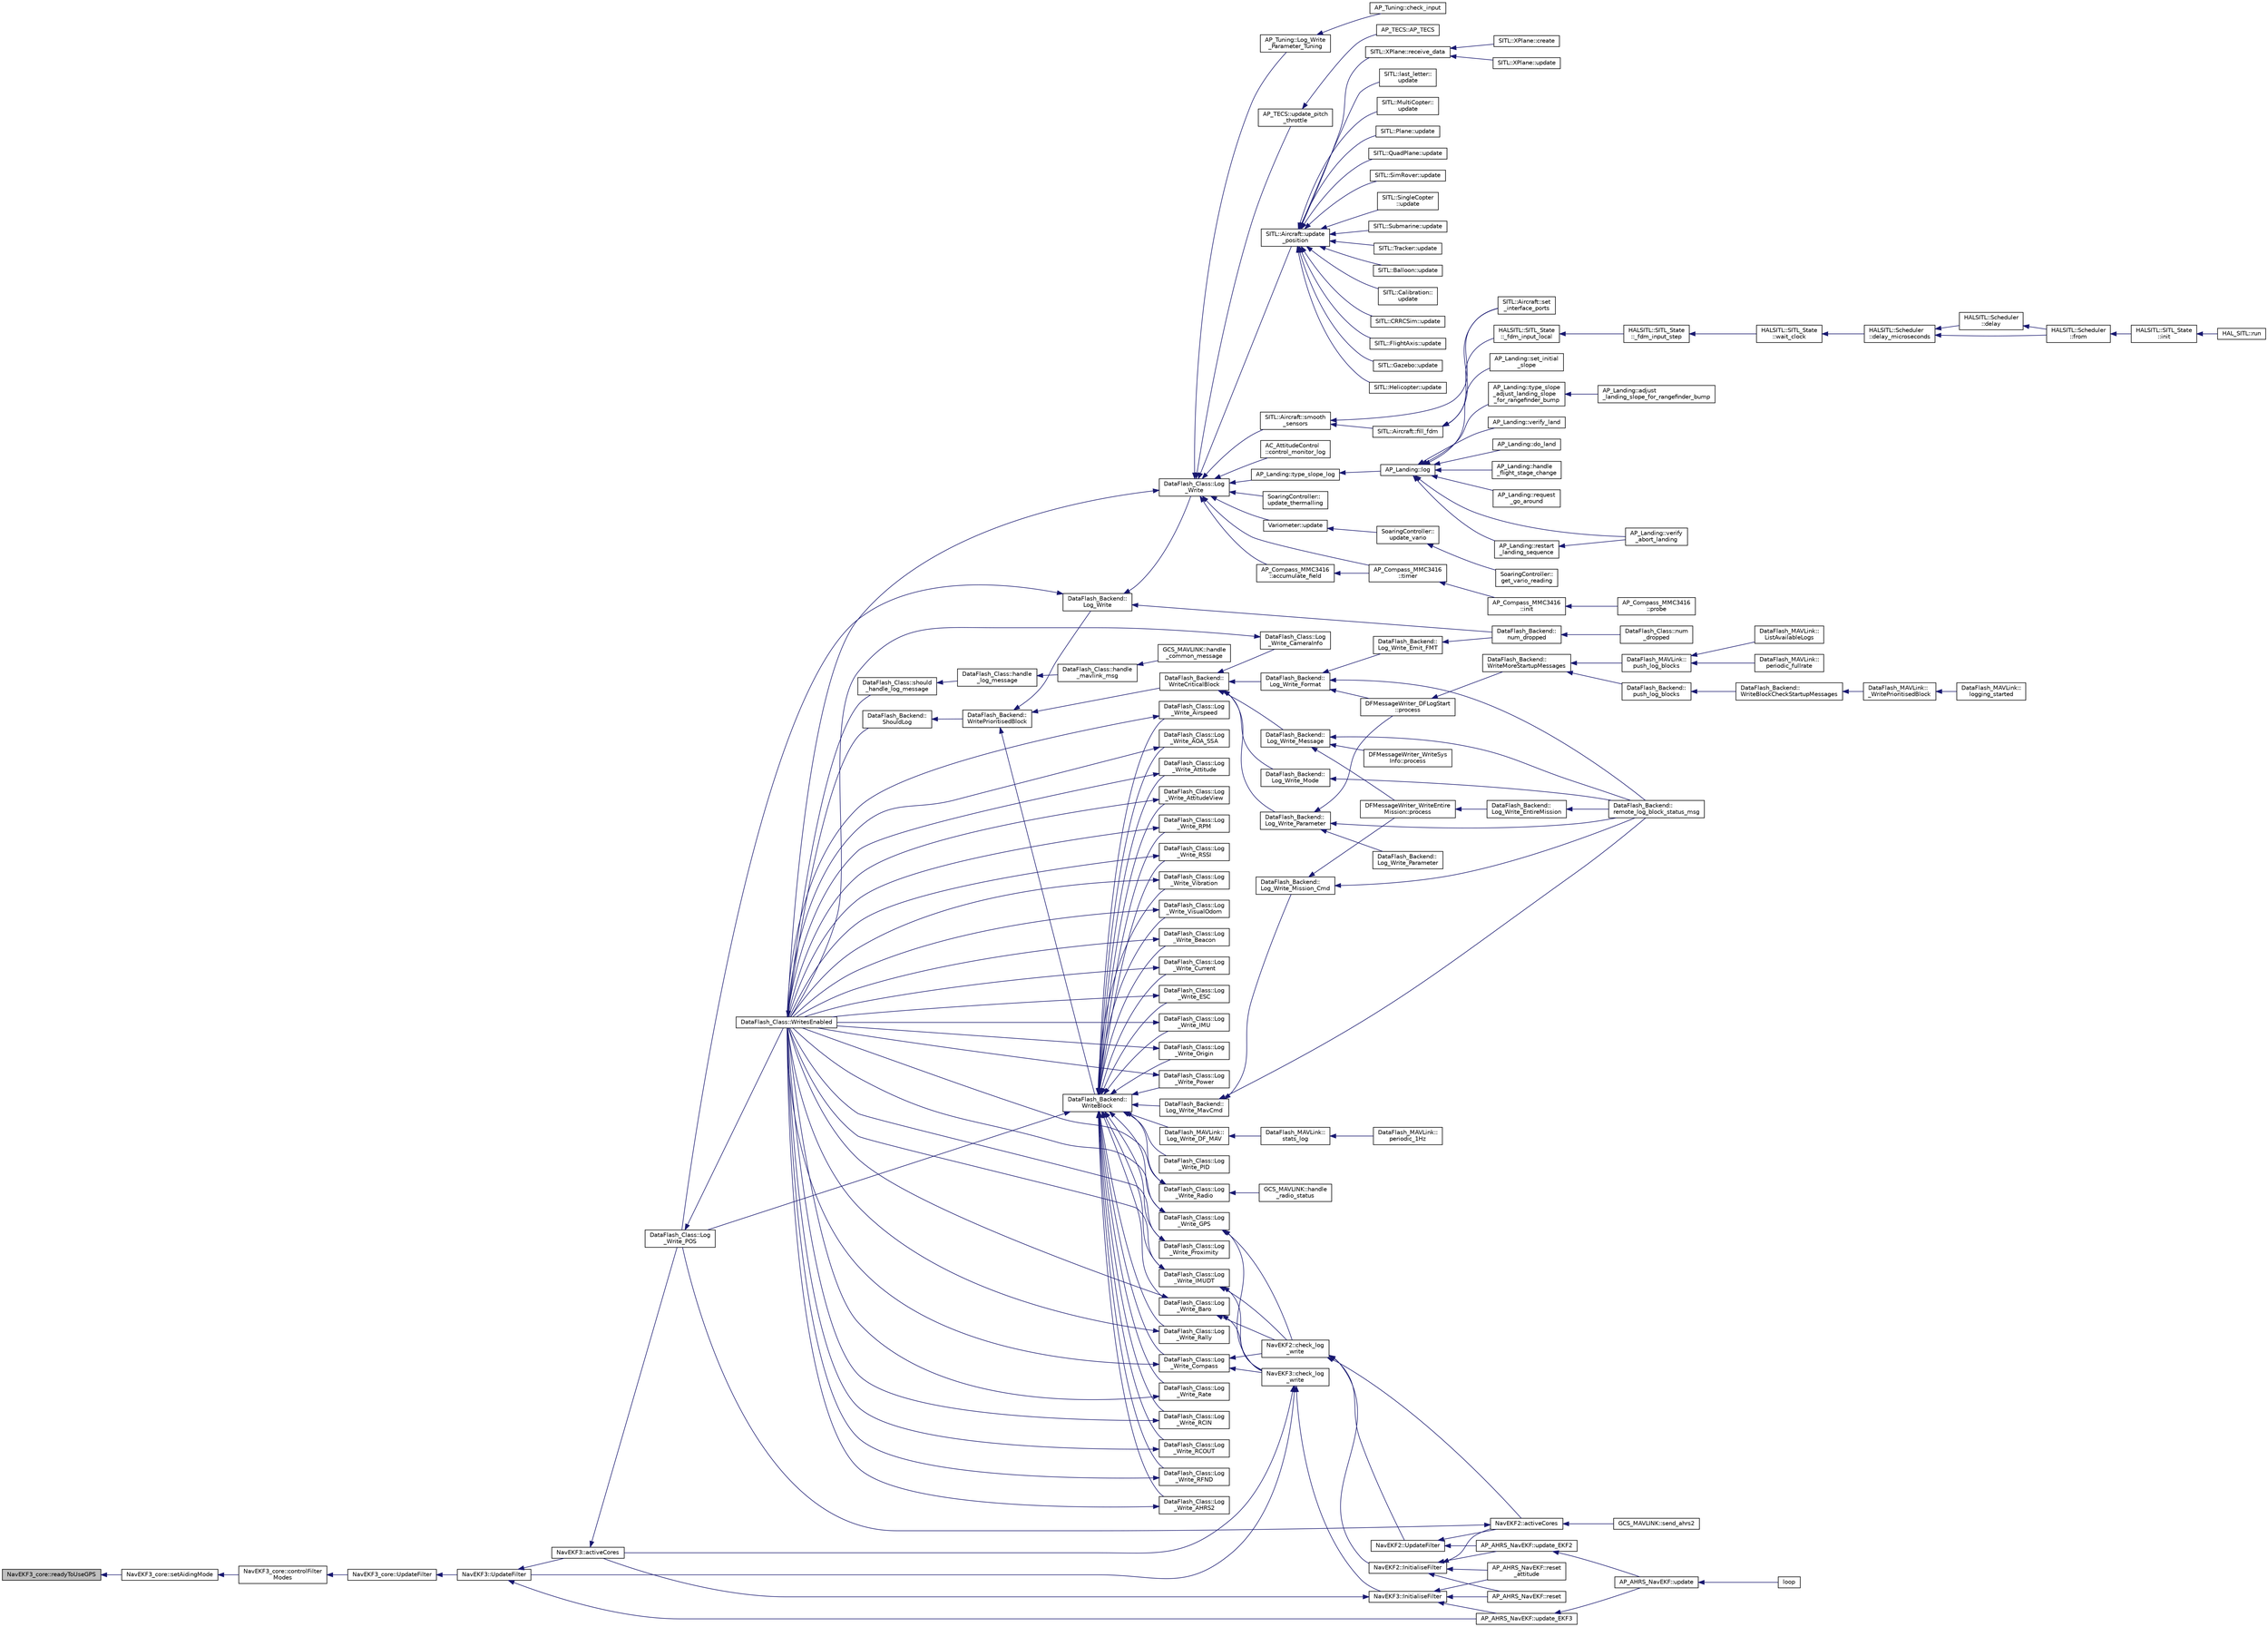 digraph "NavEKF3_core::readyToUseGPS"
{
 // INTERACTIVE_SVG=YES
  edge [fontname="Helvetica",fontsize="10",labelfontname="Helvetica",labelfontsize="10"];
  node [fontname="Helvetica",fontsize="10",shape=record];
  rankdir="LR";
  Node1 [label="NavEKF3_core::readyToUseGPS",height=0.2,width=0.4,color="black", fillcolor="grey75", style="filled", fontcolor="black"];
  Node1 -> Node2 [dir="back",color="midnightblue",fontsize="10",style="solid",fontname="Helvetica"];
  Node2 [label="NavEKF3_core::setAidingMode",height=0.2,width=0.4,color="black", fillcolor="white", style="filled",URL="$classNavEKF3__core.html#aa136ad0e0f33a45a6f9d907e4543b9c2"];
  Node2 -> Node3 [dir="back",color="midnightblue",fontsize="10",style="solid",fontname="Helvetica"];
  Node3 [label="NavEKF3_core::controlFilter\lModes",height=0.2,width=0.4,color="black", fillcolor="white", style="filled",URL="$classNavEKF3__core.html#a95c6e08d506573f77311f547a0d97fd2"];
  Node3 -> Node4 [dir="back",color="midnightblue",fontsize="10",style="solid",fontname="Helvetica"];
  Node4 [label="NavEKF3_core::UpdateFilter",height=0.2,width=0.4,color="black", fillcolor="white", style="filled",URL="$classNavEKF3__core.html#a2a7fae9e0bf2ce6fc2f9b3918dc168d3"];
  Node4 -> Node5 [dir="back",color="midnightblue",fontsize="10",style="solid",fontname="Helvetica"];
  Node5 [label="NavEKF3::UpdateFilter",height=0.2,width=0.4,color="black", fillcolor="white", style="filled",URL="$classNavEKF3.html#a477020fcf29376e0c2205dbf79728104"];
  Node5 -> Node6 [dir="back",color="midnightblue",fontsize="10",style="solid",fontname="Helvetica"];
  Node6 [label="NavEKF3::activeCores",height=0.2,width=0.4,color="black", fillcolor="white", style="filled",URL="$classNavEKF3.html#a3e1f50ad977a17222fcd7a6851b0f2ec"];
  Node6 -> Node7 [dir="back",color="midnightblue",fontsize="10",style="solid",fontname="Helvetica"];
  Node7 [label="DataFlash_Class::Log\l_Write_POS",height=0.2,width=0.4,color="black", fillcolor="white", style="filled",URL="$classDataFlash__Class.html#a46e58faaa53c44516433f6bb7bde4163"];
  Node7 -> Node8 [dir="back",color="midnightblue",fontsize="10",style="solid",fontname="Helvetica"];
  Node8 [label="DataFlash_Class::WritesEnabled",height=0.2,width=0.4,color="black", fillcolor="white", style="filled",URL="$classDataFlash__Class.html#a680528ccef337901407a125439e1f397"];
  Node8 -> Node9 [dir="back",color="midnightblue",fontsize="10",style="solid",fontname="Helvetica"];
  Node9 [label="DataFlash_Class::should\l_handle_log_message",height=0.2,width=0.4,color="black", fillcolor="white", style="filled",URL="$classDataFlash__Class.html#a1f5e7a1ba369422c7df05cd384019b0e"];
  Node9 -> Node10 [dir="back",color="midnightblue",fontsize="10",style="solid",fontname="Helvetica"];
  Node10 [label="DataFlash_Class::handle\l_log_message",height=0.2,width=0.4,color="black", fillcolor="white", style="filled",URL="$classDataFlash__Class.html#a54a0f06df82820b62ec798a212821d25"];
  Node10 -> Node11 [dir="back",color="midnightblue",fontsize="10",style="solid",fontname="Helvetica"];
  Node11 [label="DataFlash_Class::handle\l_mavlink_msg",height=0.2,width=0.4,color="black", fillcolor="white", style="filled",URL="$classDataFlash__Class.html#a06ce95acf59edd4dd3b8aa7246913e7a"];
  Node11 -> Node12 [dir="back",color="midnightblue",fontsize="10",style="solid",fontname="Helvetica"];
  Node12 [label="GCS_MAVLINK::handle\l_common_message",height=0.2,width=0.4,color="black", fillcolor="white", style="filled",URL="$structGCS__MAVLINK.html#a13da94a2548ade6552a5250eb3251e89"];
  Node8 -> Node13 [dir="back",color="midnightblue",fontsize="10",style="solid",fontname="Helvetica"];
  Node13 [label="DataFlash_Backend::\lShouldLog",height=0.2,width=0.4,color="black", fillcolor="white", style="filled",URL="$classDataFlash__Backend.html#ae29c274eff677e46bb9e404656194789"];
  Node13 -> Node14 [dir="back",color="midnightblue",fontsize="10",style="solid",fontname="Helvetica"];
  Node14 [label="DataFlash_Backend::\lWritePrioritisedBlock",height=0.2,width=0.4,color="black", fillcolor="white", style="filled",URL="$classDataFlash__Backend.html#a70bd07e118265442caab0d742cb06abc"];
  Node14 -> Node15 [dir="back",color="midnightblue",fontsize="10",style="solid",fontname="Helvetica"];
  Node15 [label="DataFlash_Backend::\lLog_Write",height=0.2,width=0.4,color="black", fillcolor="white", style="filled",URL="$classDataFlash__Backend.html#a701111d46c96bfab23971267f325ddd3"];
  Node15 -> Node16 [dir="back",color="midnightblue",fontsize="10",style="solid",fontname="Helvetica"];
  Node16 [label="DataFlash_Class::Log\l_Write",height=0.2,width=0.4,color="black", fillcolor="white", style="filled",URL="$classDataFlash__Class.html#a379c836ed19feeac263fcd994b60226b"];
  Node16 -> Node17 [dir="back",color="midnightblue",fontsize="10",style="solid",fontname="Helvetica"];
  Node17 [label="AP_Compass_MMC3416\l::accumulate_field",height=0.2,width=0.4,color="black", fillcolor="white", style="filled",URL="$classAP__Compass__MMC3416.html#aa81525e474696e469db55ad9712a1b4f"];
  Node17 -> Node18 [dir="back",color="midnightblue",fontsize="10",style="solid",fontname="Helvetica"];
  Node18 [label="AP_Compass_MMC3416\l::timer",height=0.2,width=0.4,color="black", fillcolor="white", style="filled",URL="$classAP__Compass__MMC3416.html#a8b5b61173af45f3892c51bbeda783190"];
  Node18 -> Node19 [dir="back",color="midnightblue",fontsize="10",style="solid",fontname="Helvetica"];
  Node19 [label="AP_Compass_MMC3416\l::init",height=0.2,width=0.4,color="black", fillcolor="white", style="filled",URL="$classAP__Compass__MMC3416.html#af9749d12b13a50641e4c2b7b8b702ac2"];
  Node19 -> Node20 [dir="back",color="midnightblue",fontsize="10",style="solid",fontname="Helvetica"];
  Node20 [label="AP_Compass_MMC3416\l::probe",height=0.2,width=0.4,color="black", fillcolor="white", style="filled",URL="$classAP__Compass__MMC3416.html#a45317bd66ff02b0b69e17221ff572261"];
  Node16 -> Node21 [dir="back",color="midnightblue",fontsize="10",style="solid",fontname="Helvetica"];
  Node21 [label="AC_AttitudeControl\l::control_monitor_log",height=0.2,width=0.4,color="black", fillcolor="white", style="filled",URL="$classAC__AttitudeControl.html#a24124a33c8cd7a9cd575d0c16a1e2d5b"];
  Node16 -> Node22 [dir="back",color="midnightblue",fontsize="10",style="solid",fontname="Helvetica"];
  Node22 [label="AP_Tuning::Log_Write\l_Parameter_Tuning",height=0.2,width=0.4,color="black", fillcolor="white", style="filled",URL="$classAP__Tuning.html#abc35074ce5f7c46fbbc644d80c3dc15a"];
  Node22 -> Node23 [dir="back",color="midnightblue",fontsize="10",style="solid",fontname="Helvetica"];
  Node23 [label="AP_Tuning::check_input",height=0.2,width=0.4,color="black", fillcolor="white", style="filled",URL="$classAP__Tuning.html#a26bf8c5e3711e547ce95654ca285fecb"];
  Node16 -> Node24 [dir="back",color="midnightblue",fontsize="10",style="solid",fontname="Helvetica"];
  Node24 [label="SITL::Aircraft::smooth\l_sensors",height=0.2,width=0.4,color="black", fillcolor="white", style="filled",URL="$classSITL_1_1Aircraft.html#a8b835df207c22a4d9bc24b14525ce968"];
  Node24 -> Node25 [dir="back",color="midnightblue",fontsize="10",style="solid",fontname="Helvetica"];
  Node25 [label="SITL::Aircraft::fill_fdm",height=0.2,width=0.4,color="black", fillcolor="white", style="filled",URL="$classSITL_1_1Aircraft.html#a07b38044e8a77d5f48db38e9913e06db"];
  Node25 -> Node26 [dir="back",color="midnightblue",fontsize="10",style="solid",fontname="Helvetica"];
  Node26 [label="HALSITL::SITL_State\l::_fdm_input_local",height=0.2,width=0.4,color="black", fillcolor="white", style="filled",URL="$classHALSITL_1_1SITL__State.html#a141fe78b0702ab2f2ac4cafc221fdb97"];
  Node26 -> Node27 [dir="back",color="midnightblue",fontsize="10",style="solid",fontname="Helvetica"];
  Node27 [label="HALSITL::SITL_State\l::_fdm_input_step",height=0.2,width=0.4,color="black", fillcolor="white", style="filled",URL="$classHALSITL_1_1SITL__State.html#ae31c93a26ca780bb508dded2498e2e93"];
  Node27 -> Node28 [dir="back",color="midnightblue",fontsize="10",style="solid",fontname="Helvetica"];
  Node28 [label="HALSITL::SITL_State\l::wait_clock",height=0.2,width=0.4,color="black", fillcolor="white", style="filled",URL="$classHALSITL_1_1SITL__State.html#a3eeaf330efded46259bbf64fc53e6b9f"];
  Node28 -> Node29 [dir="back",color="midnightblue",fontsize="10",style="solid",fontname="Helvetica"];
  Node29 [label="HALSITL::Scheduler\l::delay_microseconds",height=0.2,width=0.4,color="black", fillcolor="white", style="filled",URL="$classHALSITL_1_1Scheduler.html#a4cffd5bcba0175bf49c7aa75ff3bf09a"];
  Node29 -> Node30 [dir="back",color="midnightblue",fontsize="10",style="solid",fontname="Helvetica"];
  Node30 [label="HALSITL::Scheduler\l::from",height=0.2,width=0.4,color="black", fillcolor="white", style="filled",URL="$classHALSITL_1_1Scheduler.html#a2c3ea70328333081349821921242cb39"];
  Node30 -> Node31 [dir="back",color="midnightblue",fontsize="10",style="solid",fontname="Helvetica"];
  Node31 [label="HALSITL::SITL_State\l::init",height=0.2,width=0.4,color="black", fillcolor="white", style="filled",URL="$classHALSITL_1_1SITL__State.html#a7059cb4e279007aae9b06757a68c15af"];
  Node31 -> Node32 [dir="back",color="midnightblue",fontsize="10",style="solid",fontname="Helvetica"];
  Node32 [label="HAL_SITL::run",height=0.2,width=0.4,color="black", fillcolor="white", style="filled",URL="$classHAL__SITL.html#add0e35ac5a212a6b187c55186c8f026a"];
  Node29 -> Node33 [dir="back",color="midnightblue",fontsize="10",style="solid",fontname="Helvetica"];
  Node33 [label="HALSITL::Scheduler\l::delay",height=0.2,width=0.4,color="black", fillcolor="white", style="filled",URL="$classHALSITL_1_1Scheduler.html#a14f3239ecbb9889823b20dc9de655c2f"];
  Node33 -> Node30 [dir="back",color="midnightblue",fontsize="10",style="solid",fontname="Helvetica"];
  Node25 -> Node34 [dir="back",color="midnightblue",fontsize="10",style="solid",fontname="Helvetica"];
  Node34 [label="SITL::Aircraft::set\l_interface_ports",height=0.2,width=0.4,color="black", fillcolor="white", style="filled",URL="$classSITL_1_1Aircraft.html#a061f04e9f5bc75cc1f250a4e7c3d8421"];
  Node24 -> Node34 [dir="back",color="midnightblue",fontsize="10",style="solid",fontname="Helvetica"];
  Node16 -> Node18 [dir="back",color="midnightblue",fontsize="10",style="solid",fontname="Helvetica"];
  Node16 -> Node35 [dir="back",color="midnightblue",fontsize="10",style="solid",fontname="Helvetica"];
  Node35 [label="AP_Landing::type_slope_log",height=0.2,width=0.4,color="black", fillcolor="white", style="filled",URL="$classAP__Landing.html#ac0b5a7424b989984441d47159f9e691c"];
  Node35 -> Node36 [dir="back",color="midnightblue",fontsize="10",style="solid",fontname="Helvetica"];
  Node36 [label="AP_Landing::log",height=0.2,width=0.4,color="black", fillcolor="white", style="filled",URL="$classAP__Landing.html#afbaa15e50629185cb1c1dcb1c41289d8"];
  Node36 -> Node37 [dir="back",color="midnightblue",fontsize="10",style="solid",fontname="Helvetica"];
  Node37 [label="AP_Landing::do_land",height=0.2,width=0.4,color="black", fillcolor="white", style="filled",URL="$classAP__Landing.html#ac7cb51eaa69d1bed262223b56ee2c4ce"];
  Node36 -> Node38 [dir="back",color="midnightblue",fontsize="10",style="solid",fontname="Helvetica"];
  Node38 [label="AP_Landing::handle\l_flight_stage_change",height=0.2,width=0.4,color="black", fillcolor="white", style="filled",URL="$classAP__Landing.html#a9f6d861fd1bf8df96c061931179095c0"];
  Node36 -> Node39 [dir="back",color="midnightblue",fontsize="10",style="solid",fontname="Helvetica"];
  Node39 [label="AP_Landing::request\l_go_around",height=0.2,width=0.4,color="black", fillcolor="white", style="filled",URL="$classAP__Landing.html#afc506451afaaca18bebe5746f1caf448"];
  Node36 -> Node40 [dir="back",color="midnightblue",fontsize="10",style="solid",fontname="Helvetica"];
  Node40 [label="AP_Landing::restart\l_landing_sequence",height=0.2,width=0.4,color="black", fillcolor="white", style="filled",URL="$classAP__Landing.html#a4cb652398231c274e6061aa6b211366b"];
  Node40 -> Node41 [dir="back",color="midnightblue",fontsize="10",style="solid",fontname="Helvetica"];
  Node41 [label="AP_Landing::verify\l_abort_landing",height=0.2,width=0.4,color="black", fillcolor="white", style="filled",URL="$classAP__Landing.html#a23d5d937afe630bfa1d3eeea5d767e4b"];
  Node36 -> Node42 [dir="back",color="midnightblue",fontsize="10",style="solid",fontname="Helvetica"];
  Node42 [label="AP_Landing::set_initial\l_slope",height=0.2,width=0.4,color="black", fillcolor="white", style="filled",URL="$classAP__Landing.html#a7e905f0cb574cb49a778b18906362736"];
  Node36 -> Node43 [dir="back",color="midnightblue",fontsize="10",style="solid",fontname="Helvetica"];
  Node43 [label="AP_Landing::type_slope\l_adjust_landing_slope\l_for_rangefinder_bump",height=0.2,width=0.4,color="black", fillcolor="white", style="filled",URL="$classAP__Landing.html#a68317a4d27e65aadc7013a9363da5ce3"];
  Node43 -> Node44 [dir="back",color="midnightblue",fontsize="10",style="solid",fontname="Helvetica"];
  Node44 [label="AP_Landing::adjust\l_landing_slope_for_rangefinder_bump",height=0.2,width=0.4,color="black", fillcolor="white", style="filled",URL="$classAP__Landing.html#aca701ba52726269447500bdf654b3b10"];
  Node36 -> Node41 [dir="back",color="midnightblue",fontsize="10",style="solid",fontname="Helvetica"];
  Node36 -> Node45 [dir="back",color="midnightblue",fontsize="10",style="solid",fontname="Helvetica"];
  Node45 [label="AP_Landing::verify_land",height=0.2,width=0.4,color="black", fillcolor="white", style="filled",URL="$classAP__Landing.html#afdbc34de818b9cb366336c23660fd495"];
  Node16 -> Node46 [dir="back",color="midnightblue",fontsize="10",style="solid",fontname="Helvetica"];
  Node46 [label="Variometer::update",height=0.2,width=0.4,color="black", fillcolor="white", style="filled",URL="$classVariometer.html#ae8429634659d6e7f64a64992380e7b2b"];
  Node46 -> Node47 [dir="back",color="midnightblue",fontsize="10",style="solid",fontname="Helvetica"];
  Node47 [label="SoaringController::\lupdate_vario",height=0.2,width=0.4,color="black", fillcolor="white", style="filled",URL="$classSoaringController.html#a7adf701742d2ba2f2e699b9e3ce1b955"];
  Node47 -> Node48 [dir="back",color="midnightblue",fontsize="10",style="solid",fontname="Helvetica"];
  Node48 [label="SoaringController::\lget_vario_reading",height=0.2,width=0.4,color="black", fillcolor="white", style="filled",URL="$classSoaringController.html#aea41b313738070dceb7c4953d4873342"];
  Node16 -> Node49 [dir="back",color="midnightblue",fontsize="10",style="solid",fontname="Helvetica"];
  Node49 [label="AP_TECS::update_pitch\l_throttle",height=0.2,width=0.4,color="black", fillcolor="white", style="filled",URL="$classAP__TECS.html#ad9fdee521b36fe15ab8ab06a35717c5a"];
  Node49 -> Node50 [dir="back",color="midnightblue",fontsize="10",style="solid",fontname="Helvetica"];
  Node50 [label="AP_TECS::AP_TECS",height=0.2,width=0.4,color="black", fillcolor="white", style="filled",URL="$classAP__TECS.html#a01d6d2b6f4c4151838115b13020d8990"];
  Node16 -> Node51 [dir="back",color="midnightblue",fontsize="10",style="solid",fontname="Helvetica"];
  Node51 [label="SITL::Aircraft::update\l_position",height=0.2,width=0.4,color="black", fillcolor="white", style="filled",URL="$classSITL_1_1Aircraft.html#a4a72b2c0617cf55b24b062daaae685b9"];
  Node51 -> Node52 [dir="back",color="midnightblue",fontsize="10",style="solid",fontname="Helvetica"];
  Node52 [label="SITL::Balloon::update",height=0.2,width=0.4,color="black", fillcolor="white", style="filled",URL="$classSITL_1_1Balloon.html#a34f5716a3c9ba0805d89dc36656ae90c"];
  Node51 -> Node53 [dir="back",color="midnightblue",fontsize="10",style="solid",fontname="Helvetica"];
  Node53 [label="SITL::Calibration::\lupdate",height=0.2,width=0.4,color="black", fillcolor="white", style="filled",URL="$classSITL_1_1Calibration.html#a0c3f60adfbc5d68ae425883af18b62f4"];
  Node51 -> Node54 [dir="back",color="midnightblue",fontsize="10",style="solid",fontname="Helvetica"];
  Node54 [label="SITL::CRRCSim::update",height=0.2,width=0.4,color="black", fillcolor="white", style="filled",URL="$classSITL_1_1CRRCSim.html#ada236d396837feb2c5efe885ea504f87"];
  Node51 -> Node55 [dir="back",color="midnightblue",fontsize="10",style="solid",fontname="Helvetica"];
  Node55 [label="SITL::FlightAxis::update",height=0.2,width=0.4,color="black", fillcolor="white", style="filled",URL="$classSITL_1_1FlightAxis.html#abea39b8171735bf99ad90267f6be4c42"];
  Node51 -> Node56 [dir="back",color="midnightblue",fontsize="10",style="solid",fontname="Helvetica"];
  Node56 [label="SITL::Gazebo::update",height=0.2,width=0.4,color="black", fillcolor="white", style="filled",URL="$classSITL_1_1Gazebo.html#a120a541070549b98ba4740c91abf97a7"];
  Node51 -> Node57 [dir="back",color="midnightblue",fontsize="10",style="solid",fontname="Helvetica"];
  Node57 [label="SITL::Helicopter::update",height=0.2,width=0.4,color="black", fillcolor="white", style="filled",URL="$classSITL_1_1Helicopter.html#a0e8602ead0fe804552ab7ade9a1b171e"];
  Node51 -> Node58 [dir="back",color="midnightblue",fontsize="10",style="solid",fontname="Helvetica"];
  Node58 [label="SITL::last_letter::\lupdate",height=0.2,width=0.4,color="black", fillcolor="white", style="filled",URL="$classSITL_1_1last__letter.html#ae4e6d3acea9730faa873e8d25b876d19"];
  Node51 -> Node59 [dir="back",color="midnightblue",fontsize="10",style="solid",fontname="Helvetica"];
  Node59 [label="SITL::MultiCopter::\lupdate",height=0.2,width=0.4,color="black", fillcolor="white", style="filled",URL="$classSITL_1_1MultiCopter.html#ad4df8bcd20625ce425cc9d73f9aa6a20"];
  Node51 -> Node60 [dir="back",color="midnightblue",fontsize="10",style="solid",fontname="Helvetica"];
  Node60 [label="SITL::Plane::update",height=0.2,width=0.4,color="black", fillcolor="white", style="filled",URL="$classSITL_1_1Plane.html#a7852409df29e250b1903384d1446930c"];
  Node51 -> Node61 [dir="back",color="midnightblue",fontsize="10",style="solid",fontname="Helvetica"];
  Node61 [label="SITL::QuadPlane::update",height=0.2,width=0.4,color="black", fillcolor="white", style="filled",URL="$classSITL_1_1QuadPlane.html#af9068f0de1894f5afc49481c869e3b6c"];
  Node51 -> Node62 [dir="back",color="midnightblue",fontsize="10",style="solid",fontname="Helvetica"];
  Node62 [label="SITL::SimRover::update",height=0.2,width=0.4,color="black", fillcolor="white", style="filled",URL="$classSITL_1_1SimRover.html#a0692a116e9c7cff78adb0b08b0d571b2"];
  Node51 -> Node63 [dir="back",color="midnightblue",fontsize="10",style="solid",fontname="Helvetica"];
  Node63 [label="SITL::SingleCopter\l::update",height=0.2,width=0.4,color="black", fillcolor="white", style="filled",URL="$classSITL_1_1SingleCopter.html#a07d0997518b86260a6a80b914733d7b5"];
  Node51 -> Node64 [dir="back",color="midnightblue",fontsize="10",style="solid",fontname="Helvetica"];
  Node64 [label="SITL::Submarine::update",height=0.2,width=0.4,color="black", fillcolor="white", style="filled",URL="$classSITL_1_1Submarine.html#ae172876dbb527df84dfb38c9fa383878"];
  Node51 -> Node65 [dir="back",color="midnightblue",fontsize="10",style="solid",fontname="Helvetica"];
  Node65 [label="SITL::Tracker::update",height=0.2,width=0.4,color="black", fillcolor="white", style="filled",URL="$classSITL_1_1Tracker.html#aa2d26c0841ead98b60a9291eb4d74b71"];
  Node51 -> Node66 [dir="back",color="midnightblue",fontsize="10",style="solid",fontname="Helvetica"];
  Node66 [label="SITL::XPlane::receive_data",height=0.2,width=0.4,color="black", fillcolor="white", style="filled",URL="$classSITL_1_1XPlane.html#ab30e1d12c7ebc3699a29f3442804a68b"];
  Node66 -> Node67 [dir="back",color="midnightblue",fontsize="10",style="solid",fontname="Helvetica"];
  Node67 [label="SITL::XPlane::update",height=0.2,width=0.4,color="black", fillcolor="white", style="filled",URL="$classSITL_1_1XPlane.html#abc5e72c8fd3445fcb19b6b1d42ec9970"];
  Node66 -> Node68 [dir="back",color="midnightblue",fontsize="10",style="solid",fontname="Helvetica"];
  Node68 [label="SITL::XPlane::create",height=0.2,width=0.4,color="black", fillcolor="white", style="filled",URL="$classSITL_1_1XPlane.html#a5cbab32f016edeff5108ded953c17cbe"];
  Node16 -> Node69 [dir="back",color="midnightblue",fontsize="10",style="solid",fontname="Helvetica"];
  Node69 [label="SoaringController::\lupdate_thermalling",height=0.2,width=0.4,color="black", fillcolor="white", style="filled",URL="$classSoaringController.html#abfbc693fd6c93da20fb098aedf6fd596"];
  Node16 -> Node8 [dir="back",color="midnightblue",fontsize="10",style="solid",fontname="Helvetica"];
  Node15 -> Node7 [dir="back",color="midnightblue",fontsize="10",style="solid",fontname="Helvetica"];
  Node15 -> Node70 [dir="back",color="midnightblue",fontsize="10",style="solid",fontname="Helvetica"];
  Node70 [label="DataFlash_Backend::\lnum_dropped",height=0.2,width=0.4,color="black", fillcolor="white", style="filled",URL="$classDataFlash__Backend.html#a944c1f573e2cd12e7ff491d48898d446"];
  Node70 -> Node71 [dir="back",color="midnightblue",fontsize="10",style="solid",fontname="Helvetica"];
  Node71 [label="DataFlash_Class::num\l_dropped",height=0.2,width=0.4,color="black", fillcolor="white", style="filled",URL="$classDataFlash__Class.html#a3b01d9a49c319ca3995df9b1649b9249"];
  Node14 -> Node72 [dir="back",color="midnightblue",fontsize="10",style="solid",fontname="Helvetica"];
  Node72 [label="DataFlash_Backend::\lWriteBlock",height=0.2,width=0.4,color="black", fillcolor="white", style="filled",URL="$classDataFlash__Backend.html#aed94b3ad1fd7333ddd7c2e20c3433d52"];
  Node72 -> Node73 [dir="back",color="midnightblue",fontsize="10",style="solid",fontname="Helvetica"];
  Node73 [label="DataFlash_Class::Log\l_Write_AHRS2",height=0.2,width=0.4,color="black", fillcolor="white", style="filled",URL="$classDataFlash__Class.html#ad81bca014959c6b0a6714ea0d83c409f"];
  Node73 -> Node8 [dir="back",color="midnightblue",fontsize="10",style="solid",fontname="Helvetica"];
  Node72 -> Node74 [dir="back",color="midnightblue",fontsize="10",style="solid",fontname="Helvetica"];
  Node74 [label="DataFlash_Class::Log\l_Write_Airspeed",height=0.2,width=0.4,color="black", fillcolor="white", style="filled",URL="$classDataFlash__Class.html#a6a38481f36ae833e7093c41a0e72be31"];
  Node74 -> Node8 [dir="back",color="midnightblue",fontsize="10",style="solid",fontname="Helvetica"];
  Node72 -> Node75 [dir="back",color="midnightblue",fontsize="10",style="solid",fontname="Helvetica"];
  Node75 [label="DataFlash_Class::Log\l_Write_AOA_SSA",height=0.2,width=0.4,color="black", fillcolor="white", style="filled",URL="$classDataFlash__Class.html#a07c6e6dc1aeb58b8f3255a63e0d5a430"];
  Node75 -> Node8 [dir="back",color="midnightblue",fontsize="10",style="solid",fontname="Helvetica"];
  Node72 -> Node76 [dir="back",color="midnightblue",fontsize="10",style="solid",fontname="Helvetica"];
  Node76 [label="DataFlash_Class::Log\l_Write_Attitude",height=0.2,width=0.4,color="black", fillcolor="white", style="filled",URL="$classDataFlash__Class.html#a100c0458780b38dd0ccc4a7381827b3c"];
  Node76 -> Node8 [dir="back",color="midnightblue",fontsize="10",style="solid",fontname="Helvetica"];
  Node72 -> Node77 [dir="back",color="midnightblue",fontsize="10",style="solid",fontname="Helvetica"];
  Node77 [label="DataFlash_Class::Log\l_Write_AttitudeView",height=0.2,width=0.4,color="black", fillcolor="white", style="filled",URL="$classDataFlash__Class.html#abf48a5cb3c39a255385d3853beb1b5d7"];
  Node77 -> Node8 [dir="back",color="midnightblue",fontsize="10",style="solid",fontname="Helvetica"];
  Node72 -> Node78 [dir="back",color="midnightblue",fontsize="10",style="solid",fontname="Helvetica"];
  Node78 [label="DataFlash_Class::Log\l_Write_Baro",height=0.2,width=0.4,color="black", fillcolor="white", style="filled",URL="$classDataFlash__Class.html#a4a12c2f2025e0a63d6ec85602857d0cb"];
  Node78 -> Node79 [dir="back",color="midnightblue",fontsize="10",style="solid",fontname="Helvetica"];
  Node79 [label="NavEKF3::check_log\l_write",height=0.2,width=0.4,color="black", fillcolor="white", style="filled",URL="$classNavEKF3.html#afa5a1b626563d35ad95545e8f056214b"];
  Node79 -> Node6 [dir="back",color="midnightblue",fontsize="10",style="solid",fontname="Helvetica"];
  Node79 -> Node80 [dir="back",color="midnightblue",fontsize="10",style="solid",fontname="Helvetica"];
  Node80 [label="NavEKF3::InitialiseFilter",height=0.2,width=0.4,color="black", fillcolor="white", style="filled",URL="$classNavEKF3.html#a07f064fa513fbb6e7188141904f3b5b5"];
  Node80 -> Node6 [dir="back",color="midnightblue",fontsize="10",style="solid",fontname="Helvetica"];
  Node80 -> Node81 [dir="back",color="midnightblue",fontsize="10",style="solid",fontname="Helvetica"];
  Node81 [label="AP_AHRS_NavEKF::reset",height=0.2,width=0.4,color="black", fillcolor="white", style="filled",URL="$classAP__AHRS__NavEKF.html#a532ff0df024a4537e5a108c42ba405a7"];
  Node80 -> Node82 [dir="back",color="midnightblue",fontsize="10",style="solid",fontname="Helvetica"];
  Node82 [label="AP_AHRS_NavEKF::reset\l_attitude",height=0.2,width=0.4,color="black", fillcolor="white", style="filled",URL="$classAP__AHRS__NavEKF.html#a9bd3c7f1793a48cd0d736b19fbfaf19a"];
  Node80 -> Node83 [dir="back",color="midnightblue",fontsize="10",style="solid",fontname="Helvetica"];
  Node83 [label="AP_AHRS_NavEKF::update_EKF3",height=0.2,width=0.4,color="black", fillcolor="white", style="filled",URL="$classAP__AHRS__NavEKF.html#a324160404f12959e955554f5aed26459"];
  Node83 -> Node84 [dir="back",color="midnightblue",fontsize="10",style="solid",fontname="Helvetica"];
  Node84 [label="AP_AHRS_NavEKF::update",height=0.2,width=0.4,color="black", fillcolor="white", style="filled",URL="$classAP__AHRS__NavEKF.html#ac8111979c5dc37a55b2c50818534ea52"];
  Node84 -> Node85 [dir="back",color="midnightblue",fontsize="10",style="solid",fontname="Helvetica"];
  Node85 [label="loop",height=0.2,width=0.4,color="black", fillcolor="white", style="filled",URL="$AHRS__Test_8cpp.html#afe461d27b9c48d5921c00d521181f12f"];
  Node79 -> Node5 [dir="back",color="midnightblue",fontsize="10",style="solid",fontname="Helvetica"];
  Node78 -> Node86 [dir="back",color="midnightblue",fontsize="10",style="solid",fontname="Helvetica"];
  Node86 [label="NavEKF2::check_log\l_write",height=0.2,width=0.4,color="black", fillcolor="white", style="filled",URL="$classNavEKF2.html#a124df957952b2cb0c04e4318a173f67a"];
  Node86 -> Node87 [dir="back",color="midnightblue",fontsize="10",style="solid",fontname="Helvetica"];
  Node87 [label="NavEKF2::activeCores",height=0.2,width=0.4,color="black", fillcolor="white", style="filled",URL="$classNavEKF2.html#ab18af2714c15fcf190493c01e2a28c73"];
  Node87 -> Node7 [dir="back",color="midnightblue",fontsize="10",style="solid",fontname="Helvetica"];
  Node87 -> Node88 [dir="back",color="midnightblue",fontsize="10",style="solid",fontname="Helvetica"];
  Node88 [label="GCS_MAVLINK::send_ahrs2",height=0.2,width=0.4,color="black", fillcolor="white", style="filled",URL="$structGCS__MAVLINK.html#a558ba3447048b78cb9dde460053e2741"];
  Node86 -> Node89 [dir="back",color="midnightblue",fontsize="10",style="solid",fontname="Helvetica"];
  Node89 [label="NavEKF2::InitialiseFilter",height=0.2,width=0.4,color="black", fillcolor="white", style="filled",URL="$classNavEKF2.html#a9c447b8d84abf2dfc845ddbbbad46a2b"];
  Node89 -> Node87 [dir="back",color="midnightblue",fontsize="10",style="solid",fontname="Helvetica"];
  Node89 -> Node81 [dir="back",color="midnightblue",fontsize="10",style="solid",fontname="Helvetica"];
  Node89 -> Node82 [dir="back",color="midnightblue",fontsize="10",style="solid",fontname="Helvetica"];
  Node89 -> Node90 [dir="back",color="midnightblue",fontsize="10",style="solid",fontname="Helvetica"];
  Node90 [label="AP_AHRS_NavEKF::update_EKF2",height=0.2,width=0.4,color="black", fillcolor="white", style="filled",URL="$classAP__AHRS__NavEKF.html#a0187c6d3d4348b002a204c05d3e94b07"];
  Node90 -> Node84 [dir="back",color="midnightblue",fontsize="10",style="solid",fontname="Helvetica"];
  Node86 -> Node91 [dir="back",color="midnightblue",fontsize="10",style="solid",fontname="Helvetica"];
  Node91 [label="NavEKF2::UpdateFilter",height=0.2,width=0.4,color="black", fillcolor="white", style="filled",URL="$classNavEKF2.html#a72815b1bbd9d7ceb0ff7ae52d14516df"];
  Node91 -> Node87 [dir="back",color="midnightblue",fontsize="10",style="solid",fontname="Helvetica"];
  Node91 -> Node90 [dir="back",color="midnightblue",fontsize="10",style="solid",fontname="Helvetica"];
  Node78 -> Node8 [dir="back",color="midnightblue",fontsize="10",style="solid",fontname="Helvetica"];
  Node72 -> Node92 [dir="back",color="midnightblue",fontsize="10",style="solid",fontname="Helvetica"];
  Node92 [label="DataFlash_Class::Log\l_Write_Beacon",height=0.2,width=0.4,color="black", fillcolor="white", style="filled",URL="$classDataFlash__Class.html#abe412cc7c41a691691c24ec560586c45"];
  Node92 -> Node8 [dir="back",color="midnightblue",fontsize="10",style="solid",fontname="Helvetica"];
  Node72 -> Node93 [dir="back",color="midnightblue",fontsize="10",style="solid",fontname="Helvetica"];
  Node93 [label="DataFlash_Class::Log\l_Write_Compass",height=0.2,width=0.4,color="black", fillcolor="white", style="filled",URL="$classDataFlash__Class.html#a5189adf1c5da47c2149ca1d7baa745d8"];
  Node93 -> Node79 [dir="back",color="midnightblue",fontsize="10",style="solid",fontname="Helvetica"];
  Node93 -> Node86 [dir="back",color="midnightblue",fontsize="10",style="solid",fontname="Helvetica"];
  Node93 -> Node8 [dir="back",color="midnightblue",fontsize="10",style="solid",fontname="Helvetica"];
  Node72 -> Node94 [dir="back",color="midnightblue",fontsize="10",style="solid",fontname="Helvetica"];
  Node94 [label="DataFlash_Class::Log\l_Write_Current",height=0.2,width=0.4,color="black", fillcolor="white", style="filled",URL="$classDataFlash__Class.html#a6bc40fe7e7fd0b068700d5b89d85a920"];
  Node94 -> Node8 [dir="back",color="midnightblue",fontsize="10",style="solid",fontname="Helvetica"];
  Node72 -> Node95 [dir="back",color="midnightblue",fontsize="10",style="solid",fontname="Helvetica"];
  Node95 [label="DataFlash_MAVLink::\lLog_Write_DF_MAV",height=0.2,width=0.4,color="black", fillcolor="white", style="filled",URL="$classDataFlash__MAVLink.html#a4e95e48809d7011702476e879415d96c"];
  Node95 -> Node96 [dir="back",color="midnightblue",fontsize="10",style="solid",fontname="Helvetica"];
  Node96 [label="DataFlash_MAVLink::\lstats_log",height=0.2,width=0.4,color="black", fillcolor="white", style="filled",URL="$classDataFlash__MAVLink.html#af0e5de77619126d8d8d1dd06a389717d"];
  Node96 -> Node97 [dir="back",color="midnightblue",fontsize="10",style="solid",fontname="Helvetica"];
  Node97 [label="DataFlash_MAVLink::\lperiodic_1Hz",height=0.2,width=0.4,color="black", fillcolor="white", style="filled",URL="$classDataFlash__MAVLink.html#aff8ee53b8fbc202ef153f112dade8f21"];
  Node72 -> Node98 [dir="back",color="midnightblue",fontsize="10",style="solid",fontname="Helvetica"];
  Node98 [label="DataFlash_Class::Log\l_Write_ESC",height=0.2,width=0.4,color="black", fillcolor="white", style="filled",URL="$classDataFlash__Class.html#a90a22bd1a0d9fff2bde1efdf0d0c9575"];
  Node98 -> Node8 [dir="back",color="midnightblue",fontsize="10",style="solid",fontname="Helvetica"];
  Node72 -> Node99 [dir="back",color="midnightblue",fontsize="10",style="solid",fontname="Helvetica"];
  Node99 [label="DataFlash_Class::Log\l_Write_GPS",height=0.2,width=0.4,color="black", fillcolor="white", style="filled",URL="$classDataFlash__Class.html#a8a9087dec83092f0ea67b6741ff9f32e"];
  Node99 -> Node79 [dir="back",color="midnightblue",fontsize="10",style="solid",fontname="Helvetica"];
  Node99 -> Node86 [dir="back",color="midnightblue",fontsize="10",style="solid",fontname="Helvetica"];
  Node99 -> Node8 [dir="back",color="midnightblue",fontsize="10",style="solid",fontname="Helvetica"];
  Node72 -> Node100 [dir="back",color="midnightblue",fontsize="10",style="solid",fontname="Helvetica"];
  Node100 [label="DataFlash_Class::Log\l_Write_IMU",height=0.2,width=0.4,color="black", fillcolor="white", style="filled",URL="$classDataFlash__Class.html#a805d766e5347af5349e0979a2a07e452"];
  Node100 -> Node8 [dir="back",color="midnightblue",fontsize="10",style="solid",fontname="Helvetica"];
  Node72 -> Node101 [dir="back",color="midnightblue",fontsize="10",style="solid",fontname="Helvetica"];
  Node101 [label="DataFlash_Class::Log\l_Write_IMUDT",height=0.2,width=0.4,color="black", fillcolor="white", style="filled",URL="$classDataFlash__Class.html#a5835f10f0f4c71618a3793d582b3a52a"];
  Node101 -> Node79 [dir="back",color="midnightblue",fontsize="10",style="solid",fontname="Helvetica"];
  Node101 -> Node86 [dir="back",color="midnightblue",fontsize="10",style="solid",fontname="Helvetica"];
  Node101 -> Node8 [dir="back",color="midnightblue",fontsize="10",style="solid",fontname="Helvetica"];
  Node72 -> Node102 [dir="back",color="midnightblue",fontsize="10",style="solid",fontname="Helvetica"];
  Node102 [label="DataFlash_Backend::\lLog_Write_MavCmd",height=0.2,width=0.4,color="black", fillcolor="white", style="filled",URL="$classDataFlash__Backend.html#af0dcded34eb71f36ee8f910424be2061"];
  Node102 -> Node103 [dir="back",color="midnightblue",fontsize="10",style="solid",fontname="Helvetica"];
  Node103 [label="DataFlash_Backend::\lLog_Write_Mission_Cmd",height=0.2,width=0.4,color="black", fillcolor="white", style="filled",URL="$classDataFlash__Backend.html#a570580fce5fc1f96a9cfd6bb75dd8705"];
  Node103 -> Node104 [dir="back",color="midnightblue",fontsize="10",style="solid",fontname="Helvetica"];
  Node104 [label="DFMessageWriter_WriteEntire\lMission::process",height=0.2,width=0.4,color="black", fillcolor="white", style="filled",URL="$classDFMessageWriter__WriteEntireMission.html#a157afd1587cb4756d21bfd04bd64fdd1"];
  Node104 -> Node105 [dir="back",color="midnightblue",fontsize="10",style="solid",fontname="Helvetica"];
  Node105 [label="DataFlash_Backend::\lLog_Write_EntireMission",height=0.2,width=0.4,color="black", fillcolor="white", style="filled",URL="$classDataFlash__Backend.html#a2cf7e12a43bb8ebf9aa3ea073e544f40"];
  Node105 -> Node106 [dir="back",color="midnightblue",fontsize="10",style="solid",fontname="Helvetica"];
  Node106 [label="DataFlash_Backend::\lremote_log_block_status_msg",height=0.2,width=0.4,color="black", fillcolor="white", style="filled",URL="$classDataFlash__Backend.html#acc06500874549df2b2567f069176506e"];
  Node103 -> Node106 [dir="back",color="midnightblue",fontsize="10",style="solid",fontname="Helvetica"];
  Node102 -> Node106 [dir="back",color="midnightblue",fontsize="10",style="solid",fontname="Helvetica"];
  Node72 -> Node107 [dir="back",color="midnightblue",fontsize="10",style="solid",fontname="Helvetica"];
  Node107 [label="DataFlash_Class::Log\l_Write_Origin",height=0.2,width=0.4,color="black", fillcolor="white", style="filled",URL="$classDataFlash__Class.html#a7c9ea84e9cbfd62bac7f1fac7cafa562"];
  Node107 -> Node8 [dir="back",color="midnightblue",fontsize="10",style="solid",fontname="Helvetica"];
  Node72 -> Node108 [dir="back",color="midnightblue",fontsize="10",style="solid",fontname="Helvetica"];
  Node108 [label="DataFlash_Class::Log\l_Write_PID",height=0.2,width=0.4,color="black", fillcolor="white", style="filled",URL="$classDataFlash__Class.html#a92d70f9aa906b4a2ad56f88cf04630ce"];
  Node72 -> Node7 [dir="back",color="midnightblue",fontsize="10",style="solid",fontname="Helvetica"];
  Node72 -> Node109 [dir="back",color="midnightblue",fontsize="10",style="solid",fontname="Helvetica"];
  Node109 [label="DataFlash_Class::Log\l_Write_Power",height=0.2,width=0.4,color="black", fillcolor="white", style="filled",URL="$classDataFlash__Class.html#a0244745bcbf21252169dbca26be44557"];
  Node109 -> Node8 [dir="back",color="midnightblue",fontsize="10",style="solid",fontname="Helvetica"];
  Node72 -> Node110 [dir="back",color="midnightblue",fontsize="10",style="solid",fontname="Helvetica"];
  Node110 [label="DataFlash_Class::Log\l_Write_Proximity",height=0.2,width=0.4,color="black", fillcolor="white", style="filled",URL="$classDataFlash__Class.html#adebf82a1c347a2dbcaf366ea32bc3bc5"];
  Node110 -> Node8 [dir="back",color="midnightblue",fontsize="10",style="solid",fontname="Helvetica"];
  Node72 -> Node111 [dir="back",color="midnightblue",fontsize="10",style="solid",fontname="Helvetica"];
  Node111 [label="DataFlash_Class::Log\l_Write_Radio",height=0.2,width=0.4,color="black", fillcolor="white", style="filled",URL="$classDataFlash__Class.html#ae26cdaa597f952193b6be4436d55c7d6"];
  Node111 -> Node112 [dir="back",color="midnightblue",fontsize="10",style="solid",fontname="Helvetica"];
  Node112 [label="GCS_MAVLINK::handle\l_radio_status",height=0.2,width=0.4,color="black", fillcolor="white", style="filled",URL="$structGCS__MAVLINK.html#a95855cb1b5e848b644d0fdeb1009a031"];
  Node111 -> Node8 [dir="back",color="midnightblue",fontsize="10",style="solid",fontname="Helvetica"];
  Node72 -> Node113 [dir="back",color="midnightblue",fontsize="10",style="solid",fontname="Helvetica"];
  Node113 [label="DataFlash_Class::Log\l_Write_Rally",height=0.2,width=0.4,color="black", fillcolor="white", style="filled",URL="$classDataFlash__Class.html#aa4421dde08afcd932ccbe12aef85055d"];
  Node113 -> Node8 [dir="back",color="midnightblue",fontsize="10",style="solid",fontname="Helvetica"];
  Node72 -> Node114 [dir="back",color="midnightblue",fontsize="10",style="solid",fontname="Helvetica"];
  Node114 [label="DataFlash_Class::Log\l_Write_Rate",height=0.2,width=0.4,color="black", fillcolor="white", style="filled",URL="$classDataFlash__Class.html#a5db08f0e524269d5b88c5919424af11c"];
  Node114 -> Node8 [dir="back",color="midnightblue",fontsize="10",style="solid",fontname="Helvetica"];
  Node72 -> Node115 [dir="back",color="midnightblue",fontsize="10",style="solid",fontname="Helvetica"];
  Node115 [label="DataFlash_Class::Log\l_Write_RCIN",height=0.2,width=0.4,color="black", fillcolor="white", style="filled",URL="$classDataFlash__Class.html#ae3cb0f9ab8db6bcced3f504a2a767081"];
  Node115 -> Node8 [dir="back",color="midnightblue",fontsize="10",style="solid",fontname="Helvetica"];
  Node72 -> Node116 [dir="back",color="midnightblue",fontsize="10",style="solid",fontname="Helvetica"];
  Node116 [label="DataFlash_Class::Log\l_Write_RCOUT",height=0.2,width=0.4,color="black", fillcolor="white", style="filled",URL="$classDataFlash__Class.html#a365196ae7546b5065934ffbdb91066e5"];
  Node116 -> Node8 [dir="back",color="midnightblue",fontsize="10",style="solid",fontname="Helvetica"];
  Node72 -> Node117 [dir="back",color="midnightblue",fontsize="10",style="solid",fontname="Helvetica"];
  Node117 [label="DataFlash_Class::Log\l_Write_RFND",height=0.2,width=0.4,color="black", fillcolor="white", style="filled",URL="$classDataFlash__Class.html#af0a21d8a256a8e1e6f9da5566cc5a168"];
  Node117 -> Node8 [dir="back",color="midnightblue",fontsize="10",style="solid",fontname="Helvetica"];
  Node72 -> Node118 [dir="back",color="midnightblue",fontsize="10",style="solid",fontname="Helvetica"];
  Node118 [label="DataFlash_Class::Log\l_Write_RPM",height=0.2,width=0.4,color="black", fillcolor="white", style="filled",URL="$classDataFlash__Class.html#aa5d9034787597e35040f6b9624bf9b6c"];
  Node118 -> Node8 [dir="back",color="midnightblue",fontsize="10",style="solid",fontname="Helvetica"];
  Node72 -> Node119 [dir="back",color="midnightblue",fontsize="10",style="solid",fontname="Helvetica"];
  Node119 [label="DataFlash_Class::Log\l_Write_RSSI",height=0.2,width=0.4,color="black", fillcolor="white", style="filled",URL="$classDataFlash__Class.html#ab89b9493bafe090db104589de9bc100c"];
  Node119 -> Node8 [dir="back",color="midnightblue",fontsize="10",style="solid",fontname="Helvetica"];
  Node72 -> Node120 [dir="back",color="midnightblue",fontsize="10",style="solid",fontname="Helvetica"];
  Node120 [label="DataFlash_Class::Log\l_Write_Vibration",height=0.2,width=0.4,color="black", fillcolor="white", style="filled",URL="$classDataFlash__Class.html#af3e28f802f9d4f6be01a5283ada628fe"];
  Node120 -> Node8 [dir="back",color="midnightblue",fontsize="10",style="solid",fontname="Helvetica"];
  Node72 -> Node121 [dir="back",color="midnightblue",fontsize="10",style="solid",fontname="Helvetica"];
  Node121 [label="DataFlash_Class::Log\l_Write_VisualOdom",height=0.2,width=0.4,color="black", fillcolor="white", style="filled",URL="$classDataFlash__Class.html#ab9b4b0869a66719efeef76ea8da2c564"];
  Node121 -> Node8 [dir="back",color="midnightblue",fontsize="10",style="solid",fontname="Helvetica"];
  Node14 -> Node122 [dir="back",color="midnightblue",fontsize="10",style="solid",fontname="Helvetica"];
  Node122 [label="DataFlash_Backend::\lWriteCriticalBlock",height=0.2,width=0.4,color="black", fillcolor="white", style="filled",URL="$classDataFlash__Backend.html#a5be0a9e566b2b525659756204c3353b7"];
  Node122 -> Node123 [dir="back",color="midnightblue",fontsize="10",style="solid",fontname="Helvetica"];
  Node123 [label="DataFlash_Class::Log\l_Write_CameraInfo",height=0.2,width=0.4,color="black", fillcolor="white", style="filled",URL="$classDataFlash__Class.html#af027b69eefd54b04e56a821eeda76e40"];
  Node123 -> Node8 [dir="back",color="midnightblue",fontsize="10",style="solid",fontname="Helvetica"];
  Node122 -> Node124 [dir="back",color="midnightblue",fontsize="10",style="solid",fontname="Helvetica"];
  Node124 [label="DataFlash_Backend::\lLog_Write_Format",height=0.2,width=0.4,color="black", fillcolor="white", style="filled",URL="$classDataFlash__Backend.html#a33c4294acfcecd5db6c923de11893e45"];
  Node124 -> Node125 [dir="back",color="midnightblue",fontsize="10",style="solid",fontname="Helvetica"];
  Node125 [label="DataFlash_Backend::\lLog_Write_Emit_FMT",height=0.2,width=0.4,color="black", fillcolor="white", style="filled",URL="$classDataFlash__Backend.html#a0ed8c2da3963e144758e4df2f14161f8"];
  Node125 -> Node70 [dir="back",color="midnightblue",fontsize="10",style="solid",fontname="Helvetica"];
  Node124 -> Node126 [dir="back",color="midnightblue",fontsize="10",style="solid",fontname="Helvetica"];
  Node126 [label="DFMessageWriter_DFLogStart\l::process",height=0.2,width=0.4,color="black", fillcolor="white", style="filled",URL="$classDFMessageWriter__DFLogStart.html#a81d7ab192bff2616b7649f3d4bdf7ca7"];
  Node126 -> Node127 [dir="back",color="midnightblue",fontsize="10",style="solid",fontname="Helvetica"];
  Node127 [label="DataFlash_Backend::\lWriteMoreStartupMessages",height=0.2,width=0.4,color="black", fillcolor="white", style="filled",URL="$classDataFlash__Backend.html#af17a5022c4e47cfdd56c1a5887e85632"];
  Node127 -> Node128 [dir="back",color="midnightblue",fontsize="10",style="solid",fontname="Helvetica"];
  Node128 [label="DataFlash_MAVLink::\lpush_log_blocks",height=0.2,width=0.4,color="black", fillcolor="white", style="filled",URL="$classDataFlash__MAVLink.html#a250d61a602a4792e744532d41ea38d34"];
  Node128 -> Node129 [dir="back",color="midnightblue",fontsize="10",style="solid",fontname="Helvetica"];
  Node129 [label="DataFlash_MAVLink::\lListAvailableLogs",height=0.2,width=0.4,color="black", fillcolor="white", style="filled",URL="$classDataFlash__MAVLink.html#a7ce5650e9a386a430ca3ba71c7f733f2"];
  Node128 -> Node130 [dir="back",color="midnightblue",fontsize="10",style="solid",fontname="Helvetica"];
  Node130 [label="DataFlash_MAVLink::\lperiodic_fullrate",height=0.2,width=0.4,color="black", fillcolor="white", style="filled",URL="$classDataFlash__MAVLink.html#a62e4eb460ca5b7f9ea2869763518803c"];
  Node127 -> Node131 [dir="back",color="midnightblue",fontsize="10",style="solid",fontname="Helvetica"];
  Node131 [label="DataFlash_Backend::\lpush_log_blocks",height=0.2,width=0.4,color="black", fillcolor="white", style="filled",URL="$classDataFlash__Backend.html#af5ccb067107a1ee7289ec208b5bc3bae"];
  Node131 -> Node132 [dir="back",color="midnightblue",fontsize="10",style="solid",fontname="Helvetica"];
  Node132 [label="DataFlash_Backend::\lWriteBlockCheckStartupMessages",height=0.2,width=0.4,color="black", fillcolor="white", style="filled",URL="$classDataFlash__Backend.html#a82784dcb330ac456bbd1d3333b7c5769"];
  Node132 -> Node133 [dir="back",color="midnightblue",fontsize="10",style="solid",fontname="Helvetica"];
  Node133 [label="DataFlash_MAVLink::\l_WritePrioritisedBlock",height=0.2,width=0.4,color="black", fillcolor="white", style="filled",URL="$classDataFlash__MAVLink.html#a4c05d999aa4a2f077e7bc5f6ee9e50f8"];
  Node133 -> Node134 [dir="back",color="midnightblue",fontsize="10",style="solid",fontname="Helvetica"];
  Node134 [label="DataFlash_MAVLink::\llogging_started",height=0.2,width=0.4,color="black", fillcolor="white", style="filled",URL="$classDataFlash__MAVLink.html#a29ea50e386834a25c9605ac94218b371"];
  Node124 -> Node106 [dir="back",color="midnightblue",fontsize="10",style="solid",fontname="Helvetica"];
  Node122 -> Node135 [dir="back",color="midnightblue",fontsize="10",style="solid",fontname="Helvetica"];
  Node135 [label="DataFlash_Backend::\lLog_Write_Message",height=0.2,width=0.4,color="black", fillcolor="white", style="filled",URL="$classDataFlash__Backend.html#a36de68caf35d162312f55f958c00fc6c"];
  Node135 -> Node136 [dir="back",color="midnightblue",fontsize="10",style="solid",fontname="Helvetica"];
  Node136 [label="DFMessageWriter_WriteSys\lInfo::process",height=0.2,width=0.4,color="black", fillcolor="white", style="filled",URL="$classDFMessageWriter__WriteSysInfo.html#a58c7b3822a65bb8415b33960266a1e83"];
  Node135 -> Node104 [dir="back",color="midnightblue",fontsize="10",style="solid",fontname="Helvetica"];
  Node135 -> Node106 [dir="back",color="midnightblue",fontsize="10",style="solid",fontname="Helvetica"];
  Node122 -> Node137 [dir="back",color="midnightblue",fontsize="10",style="solid",fontname="Helvetica"];
  Node137 [label="DataFlash_Backend::\lLog_Write_Mode",height=0.2,width=0.4,color="black", fillcolor="white", style="filled",URL="$classDataFlash__Backend.html#a09f5553f9e37e58f72cde1a95b2f20f2"];
  Node137 -> Node106 [dir="back",color="midnightblue",fontsize="10",style="solid",fontname="Helvetica"];
  Node122 -> Node138 [dir="back",color="midnightblue",fontsize="10",style="solid",fontname="Helvetica"];
  Node138 [label="DataFlash_Backend::\lLog_Write_Parameter",height=0.2,width=0.4,color="black", fillcolor="white", style="filled",URL="$classDataFlash__Backend.html#a85713efc5d4dfb01c5ef7968f9f2842e"];
  Node138 -> Node139 [dir="back",color="midnightblue",fontsize="10",style="solid",fontname="Helvetica"];
  Node139 [label="DataFlash_Backend::\lLog_Write_Parameter",height=0.2,width=0.4,color="black", fillcolor="white", style="filled",URL="$classDataFlash__Backend.html#a76b0eff7f34874f2a35c4d6241203e6f"];
  Node138 -> Node126 [dir="back",color="midnightblue",fontsize="10",style="solid",fontname="Helvetica"];
  Node138 -> Node106 [dir="back",color="midnightblue",fontsize="10",style="solid",fontname="Helvetica"];
  Node5 -> Node83 [dir="back",color="midnightblue",fontsize="10",style="solid",fontname="Helvetica"];
}
